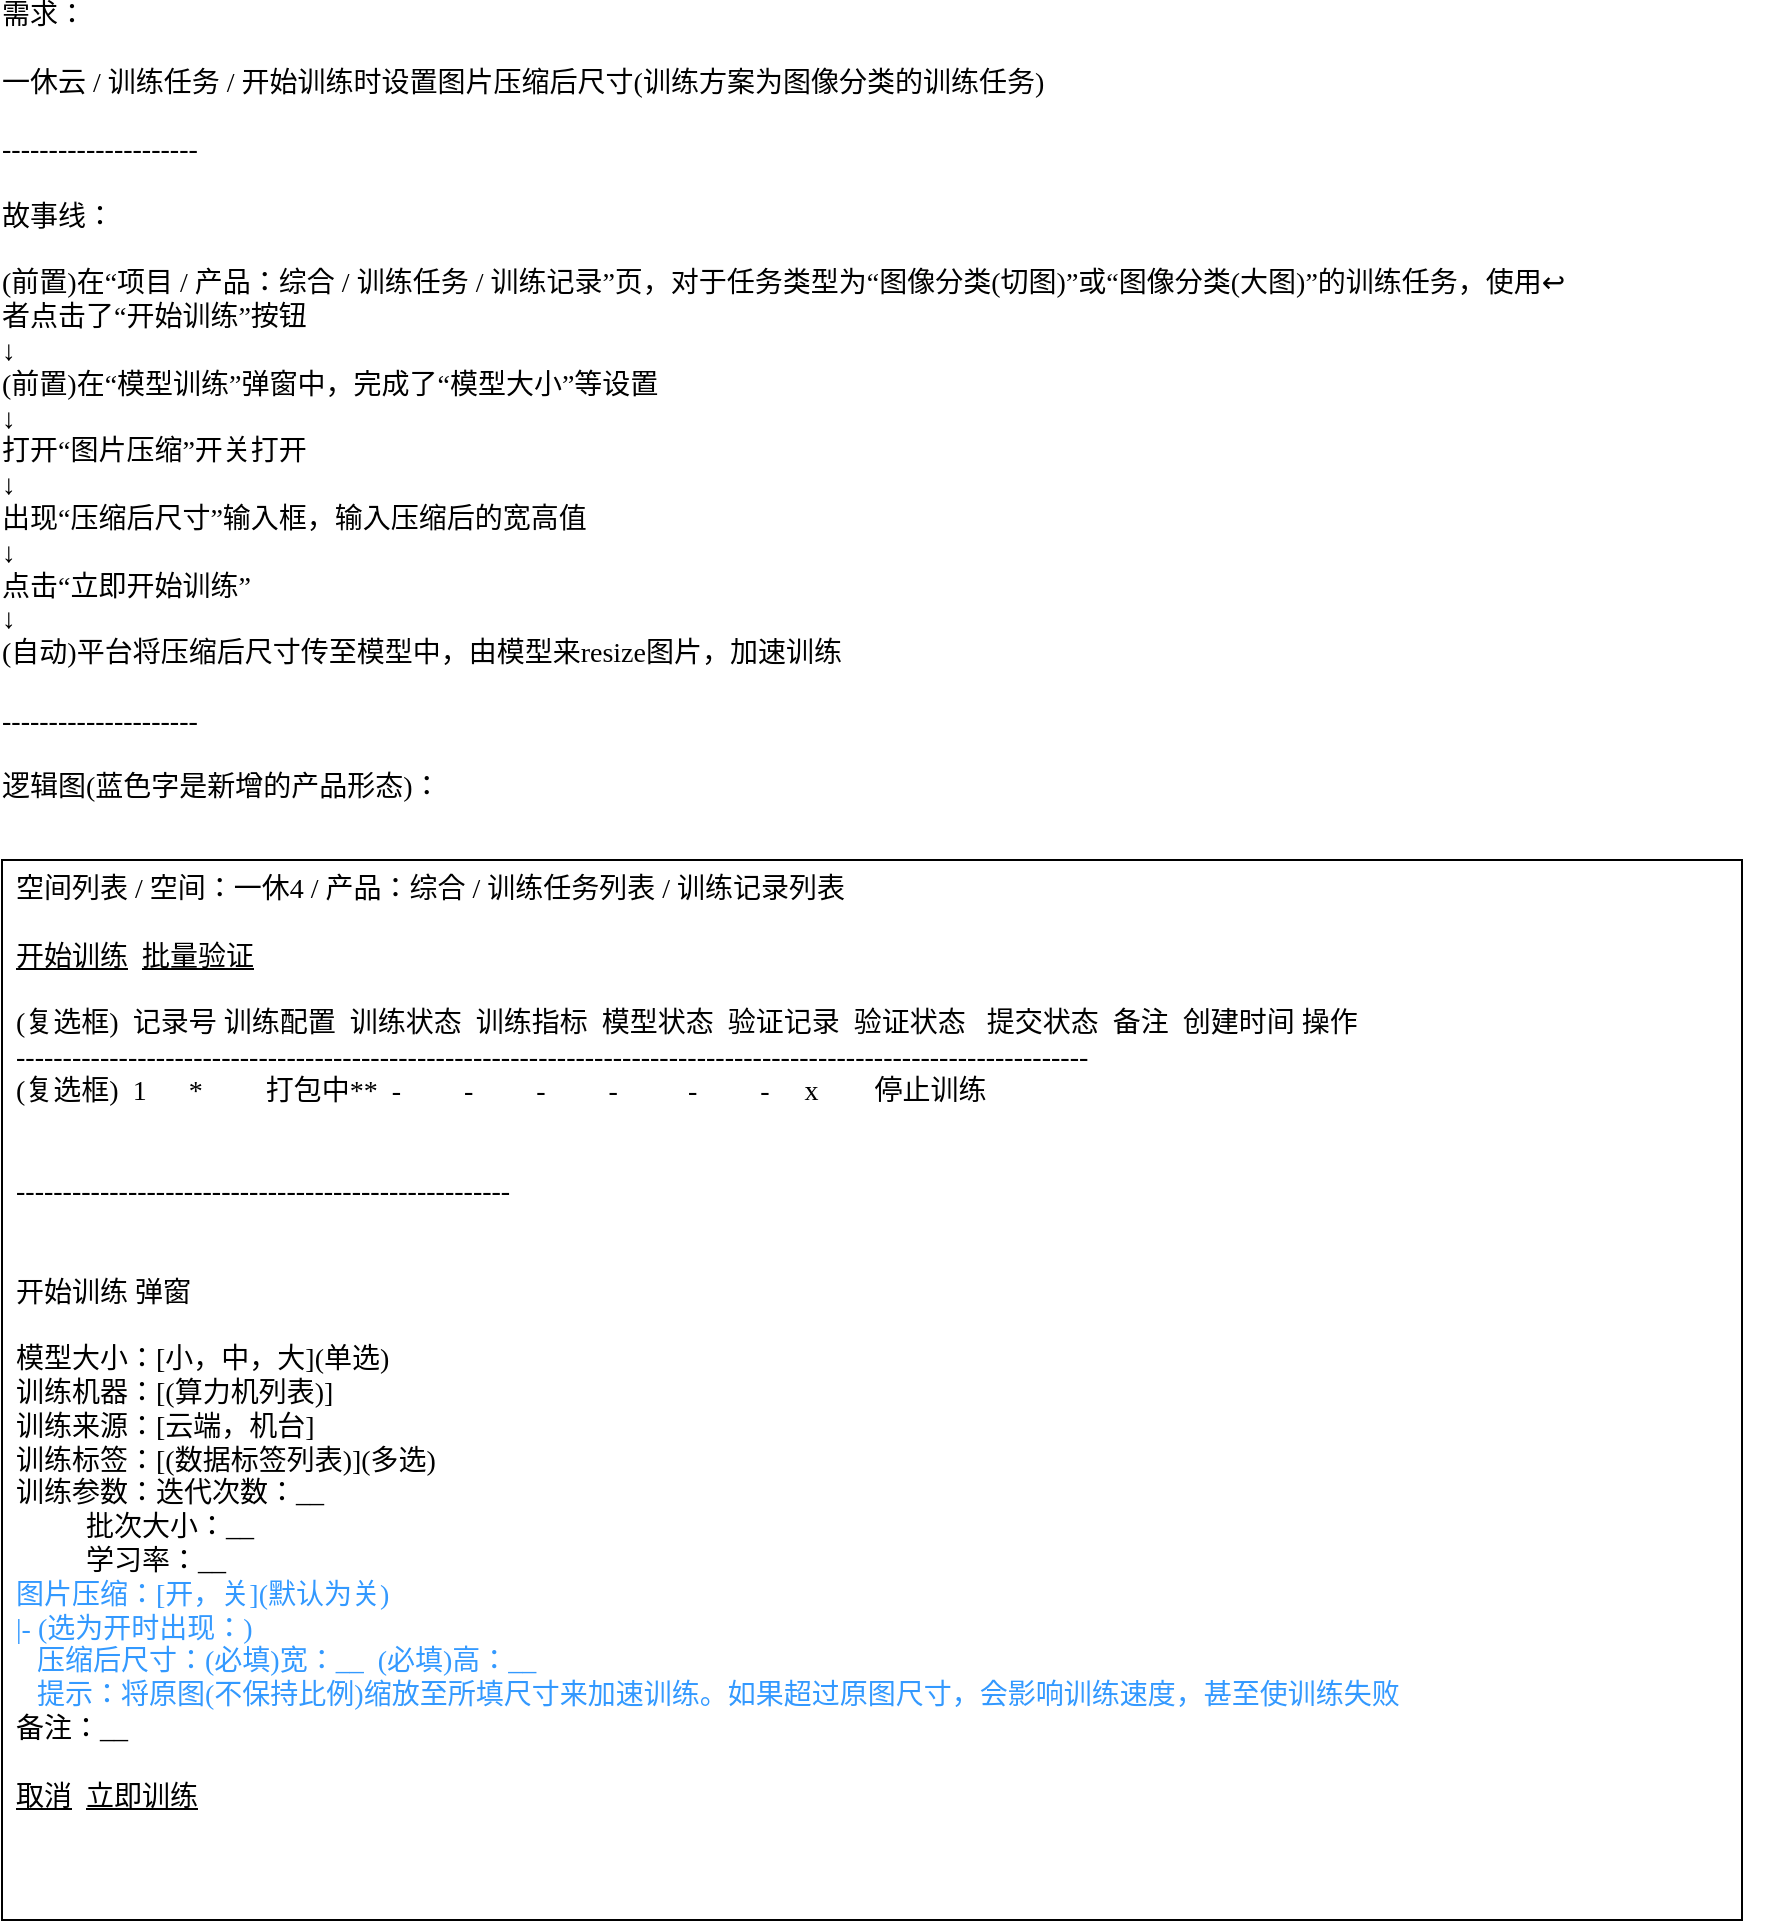 <mxfile version="24.4.13" type="github">
  <diagram name="第 1 页" id="Q3_ZxyeyENq3330okfEZ">
    <mxGraphModel dx="946" dy="731" grid="1" gridSize="10" guides="1" tooltips="1" connect="1" arrows="1" fold="1" page="0" pageScale="1" pageWidth="827" pageHeight="1169" math="0" shadow="0">
      <root>
        <mxCell id="0" />
        <mxCell id="1" parent="0" />
        <mxCell id="Ep9Jj8M0vhac72gHfO62-1" value="需求：&lt;div&gt;&lt;br&gt;&lt;div style=&quot;font-size: 14px;&quot;&gt;一休云 / 训练任务 / 开始训练时设置图片压缩后尺寸(训练方案为图像分类的训练任务)&lt;/div&gt;&lt;div style=&quot;font-size: 14px;&quot;&gt;&lt;br&gt;&lt;/div&gt;&lt;div style=&quot;font-size: 14px;&quot;&gt;---------------------&lt;/div&gt;&lt;div style=&quot;font-size: 14px;&quot;&gt;&lt;br style=&quot;font-size: 14px;&quot;&gt;&lt;/div&gt;&lt;div style=&quot;font-size: 14px;&quot;&gt;故事线：&lt;/div&gt;&lt;div style=&quot;font-size: 14px;&quot;&gt;&lt;br&gt;&lt;/div&gt;&lt;div style=&quot;font-size: 14px;&quot;&gt;(前置)在“项目 / 产品：综合 / 训练任务 / 训练记录”页，对于任务类型为“图像分类(切图)”或“图像分类(大图)”的训练任务，使用↩︎&lt;/div&gt;&lt;div style=&quot;font-size: 14px;&quot;&gt;者点击了&lt;span style=&quot;background-color: initial;&quot;&gt;“开始训练”按钮&lt;/span&gt;&lt;/div&gt;&lt;div style=&quot;font-size: 14px;&quot;&gt;↓&lt;/div&gt;&lt;div style=&quot;font-size: 14px;&quot;&gt;(前置)在“模型训练”弹窗中，完成了“模型大小”等设置&lt;/div&gt;&lt;div style=&quot;font-size: 14px;&quot;&gt;↓&lt;/div&gt;&lt;div style=&quot;font-size: 14px;&quot;&gt;打开“图片压缩”开关打开&lt;/div&gt;&lt;div style=&quot;font-size: 14px;&quot;&gt;↓&lt;/div&gt;&lt;div style=&quot;font-size: 14px;&quot;&gt;出现“压缩后尺寸”输入框，输入压缩后的宽高值&lt;/div&gt;&lt;div style=&quot;font-size: 14px;&quot;&gt;↓&lt;/div&gt;&lt;div style=&quot;font-size: 14px;&quot;&gt;点击“立即开始训练”&lt;/div&gt;&lt;div style=&quot;font-size: 14px;&quot;&gt;↓&lt;/div&gt;&lt;div style=&quot;font-size: 14px;&quot;&gt;(自动)平台将压缩后尺寸传至模型中，由模型来resize图片，加速训练&lt;/div&gt;&lt;div style=&quot;font-size: 14px;&quot;&gt;&lt;br style=&quot;font-size: 14px;&quot;&gt;&lt;/div&gt;&lt;div style=&quot;font-size: 14px;&quot;&gt;---------------------&lt;/div&gt;&lt;div style=&quot;font-size: 14px;&quot;&gt;&lt;br style=&quot;font-size: 14px;&quot;&gt;&lt;/div&gt;&lt;div style=&quot;font-size: 14px;&quot;&gt;逻辑图(蓝色字是新增的产品形态)：&lt;/div&gt;&lt;/div&gt;" style="text;html=1;align=left;verticalAlign=top;resizable=0;points=[];autosize=1;strokeColor=none;fillColor=none;fontSize=14;fontFamily=SimHei;spacing=0;spacingTop=-5;" vertex="1" parent="1">
          <mxGeometry x="10" y="10" width="890" height="410" as="geometry" />
        </mxCell>
        <mxCell id="Ep9Jj8M0vhac72gHfO62-2" value="&lt;div&gt;&lt;span style=&quot;background-color: initial;&quot;&gt;空间列表 / 空间：一休4 / 产品：综合 / 训练任务列表 / 训练记录列表&lt;/span&gt;&lt;br&gt;&lt;/div&gt;&lt;div style=&quot;font-size: 14px;&quot;&gt;&lt;br&gt;&lt;/div&gt;&lt;div style=&quot;font-size: 14px;&quot;&gt;&lt;u style=&quot;&quot;&gt;开始训练&lt;/u&gt;&amp;nbsp;&amp;nbsp;&lt;u&gt;批量验证&lt;/u&gt;&lt;/div&gt;&lt;div style=&quot;font-size: 14px;&quot;&gt;&lt;u&gt;&lt;br&gt;&lt;/u&gt;&lt;/div&gt;&lt;div style=&quot;font-size: 14px;&quot;&gt;&lt;div&gt;(复选框)&amp;nbsp; 记录号 训练配置&amp;nbsp; 训练状态&amp;nbsp; 训练指标&amp;nbsp; 模型状态&amp;nbsp; 验证记录&amp;nbsp; 验证状态&amp;nbsp; &amp;nbsp;提交状态&amp;nbsp; 备注&amp;nbsp; 创建时间 操作&lt;/div&gt;&lt;div&gt;-------------------------------------------------------------------------------------------------------------------&lt;br&gt;&lt;div&gt;&lt;div&gt;(复选框)&amp;nbsp; 1&amp;nbsp; &amp;nbsp; &amp;nbsp; *&amp;nbsp; &amp;nbsp; &amp;nbsp; &amp;nbsp; &amp;nbsp;打包中**&amp;nbsp; -&amp;nbsp; &amp;nbsp; &amp;nbsp; &amp;nbsp; &amp;nbsp;-&amp;nbsp; &amp;nbsp; &amp;nbsp; &amp;nbsp; &amp;nbsp;-&amp;nbsp; &amp;nbsp; &amp;nbsp; &amp;nbsp; &amp;nbsp;-&amp;nbsp; &amp;nbsp; &amp;nbsp; &amp;nbsp; &amp;nbsp; -&amp;nbsp; &amp;nbsp; &amp;nbsp; &amp;nbsp; &amp;nbsp;-&amp;nbsp; &amp;nbsp; &amp;nbsp;x&amp;nbsp; &amp;nbsp; &amp;nbsp; &amp;nbsp; 停止训练&lt;/div&gt;&lt;div&gt;&lt;/div&gt;&lt;/div&gt;&lt;/div&gt;&lt;/div&gt;&lt;div style=&quot;font-size: 14px;&quot;&gt;&lt;br&gt;&lt;/div&gt;&lt;div style=&quot;font-size: 14px;&quot;&gt;&lt;br style=&quot;font-size: 14px;&quot;&gt;&lt;/div&gt;&lt;div style=&quot;font-size: 14px;&quot;&gt;-----------------------------------------------------&lt;/div&gt;&lt;div style=&quot;font-size: 14px;&quot;&gt;&lt;br style=&quot;font-size: 14px;&quot;&gt;&lt;/div&gt;&lt;div style=&quot;font-size: 14px;&quot;&gt;&lt;br style=&quot;font-size: 14px;&quot;&gt;&lt;/div&gt;&lt;div style=&quot;font-size: 14px;&quot;&gt;开始训练 弹窗&lt;/div&gt;&lt;div style=&quot;font-size: 14px;&quot;&gt;&lt;br&gt;&lt;/div&gt;&lt;div style=&quot;font-size: 14px;&quot;&gt;&lt;span style=&quot;background-color: initial;&quot;&gt;模型大小：[小，中，大](单选)&lt;/span&gt;&lt;br&gt;&lt;/div&gt;&lt;div style=&quot;font-size: 14px;&quot;&gt;训练机器：[(算力机列表)]&lt;/div&gt;&lt;div style=&quot;font-size: 14px;&quot;&gt;训练来源：[云端，机台]&lt;/div&gt;&lt;div style=&quot;font-size: 14px;&quot;&gt;训练标签：[(数据标签列表)](多选)&lt;/div&gt;&lt;div style=&quot;font-size: 14px;&quot;&gt;训练参数：迭代次数：__&lt;/div&gt;&lt;div style=&quot;font-size: 14px;&quot;&gt;&amp;nbsp; &amp;nbsp; &amp;nbsp; &amp;nbsp; &amp;nbsp; 批次大小：__&lt;/div&gt;&lt;div style=&quot;font-size: 14px;&quot;&gt;&amp;nbsp; &amp;nbsp; &amp;nbsp; &amp;nbsp; &amp;nbsp; 学习率：__&lt;/div&gt;&lt;div style=&quot;font-size: 14px;&quot;&gt;&lt;font color=&quot;#3399ff&quot;&gt;图片压缩：[开，关](默认为关)&lt;/font&gt;&lt;/div&gt;&lt;div style=&quot;font-size: 14px;&quot;&gt;&lt;font color=&quot;#3399ff&quot;&gt;|- (&lt;span style=&quot;background-color: initial;&quot;&gt;选为开时出现：)&lt;/span&gt;&lt;/font&gt;&lt;/div&gt;&lt;div style=&quot;font-size: 14px;&quot;&gt;&lt;font color=&quot;#3399ff&quot;&gt;&amp;nbsp; &amp;nbsp;压缩后尺寸：(必填)宽：__&amp;nbsp; (必填)高：__&lt;/font&gt;&lt;/div&gt;&lt;div style=&quot;font-size: 14px;&quot;&gt;&lt;font color=&quot;#3399ff&quot;&gt;&amp;nbsp; &amp;nbsp;提示：将原图(不保持比例)缩放至所填尺寸来加速训练。如果超过原图尺寸，会影响训练速度，甚至使训练失败&lt;/font&gt;&lt;/div&gt;&lt;div style=&quot;font-size: 14px;&quot;&gt;&lt;span style=&quot;background-color: initial;&quot;&gt;备注：__&lt;/span&gt;&lt;br&gt;&lt;/div&gt;&lt;div style=&quot;font-size: 14px;&quot;&gt;&lt;br&gt;&lt;/div&gt;&lt;div style=&quot;font-size: 14px;&quot;&gt;&lt;u&gt;取消&lt;/u&gt;&amp;nbsp; &lt;u&gt;立即训练&lt;/u&gt;&lt;/div&gt;&lt;div style=&quot;font-size: 14px;&quot;&gt;&lt;br&gt;&lt;/div&gt;" style="rounded=0;whiteSpace=wrap;html=1;align=left;verticalAlign=top;spacing=7;spacingTop=-5;fontFamily=SimHei;spacingBottom=0;spacingLeft=0;fontSize=14;" vertex="1" parent="1">
          <mxGeometry x="10" y="440" width="870" height="530" as="geometry" />
        </mxCell>
      </root>
    </mxGraphModel>
  </diagram>
</mxfile>

